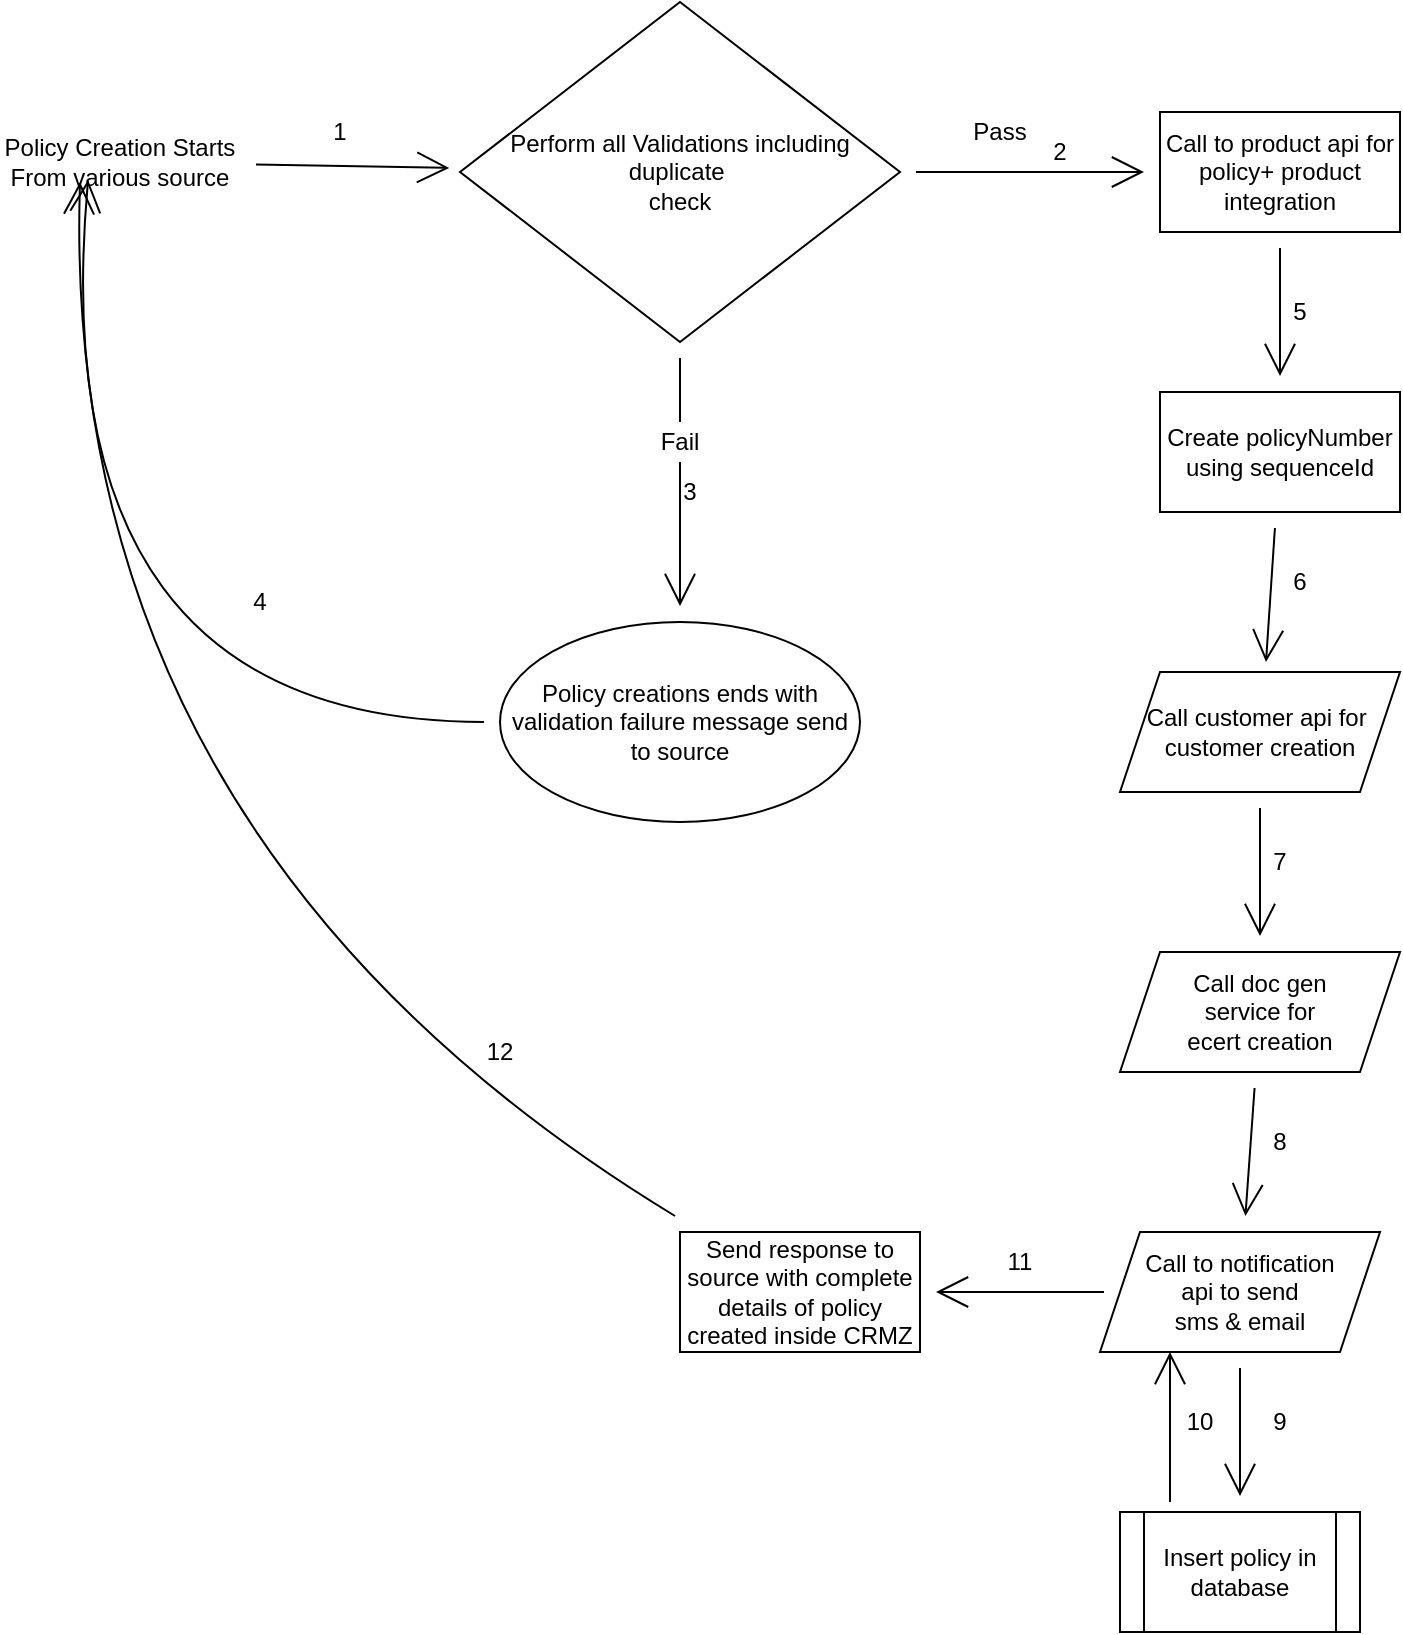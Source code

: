 <mxfile version="15.4.3" type="device"><diagram id="6sd-pCpY3UBdQKZXjeR1" name="Policy-Flow"><mxGraphModel dx="1553" dy="607" grid="1" gridSize="10" guides="1" tooltips="1" connect="1" arrows="1" fold="1" page="1" pageScale="1" pageWidth="850" pageHeight="1100" math="0" shadow="0"><root><mxCell id="0"/><mxCell id="1" parent="0"/><mxCell id="Y9Bzm1Q9FN31LMJPw5lC-3" value="" style="edgeStyle=none;curved=1;rounded=0;orthogonalLoop=1;jettySize=auto;html=1;endArrow=open;startSize=14;endSize=14;sourcePerimeterSpacing=8;targetPerimeterSpacing=8;" parent="1" source="Y9Bzm1Q9FN31LMJPw5lC-1" target="Y9Bzm1Q9FN31LMJPw5lC-2" edge="1"><mxGeometry relative="1" as="geometry"/></mxCell><mxCell id="Y9Bzm1Q9FN31LMJPw5lC-1" value="Policy Creation Starts&lt;br&gt;From various source" style="text;html=1;strokeColor=none;fillColor=none;align=center;verticalAlign=middle;whiteSpace=wrap;rounded=0;hachureGap=4;pointerEvents=0;" parent="1" vertex="1"><mxGeometry x="60" y="170" width="120" height="20" as="geometry"/></mxCell><mxCell id="Y9Bzm1Q9FN31LMJPw5lC-5" value="" style="edgeStyle=none;curved=1;rounded=0;orthogonalLoop=1;jettySize=auto;html=1;endArrow=open;startSize=14;endSize=14;sourcePerimeterSpacing=8;targetPerimeterSpacing=8;" parent="1" source="Y9Bzm1Q9FN31LMJPw5lC-2" target="Y9Bzm1Q9FN31LMJPw5lC-4" edge="1"><mxGeometry relative="1" as="geometry"/></mxCell><mxCell id="Y9Bzm1Q9FN31LMJPw5lC-8" value="" style="edgeStyle=none;curved=1;rounded=0;orthogonalLoop=1;jettySize=auto;html=1;endArrow=open;startSize=14;endSize=14;targetPerimeterSpacing=8;startArrow=none;" parent="1" source="Y9Bzm1Q9FN31LMJPw5lC-9" target="Y9Bzm1Q9FN31LMJPw5lC-7" edge="1"><mxGeometry relative="1" as="geometry"/></mxCell><mxCell id="Y9Bzm1Q9FN31LMJPw5lC-2" value="Perform all Validations including duplicate&amp;nbsp;&lt;br&gt;check" style="rhombus;whiteSpace=wrap;html=1;hachureGap=4;pointerEvents=0;" parent="1" vertex="1"><mxGeometry x="290" y="100" width="220" height="170" as="geometry"/></mxCell><mxCell id="Y9Bzm1Q9FN31LMJPw5lC-12" value="" style="edgeStyle=none;curved=1;rounded=0;orthogonalLoop=1;jettySize=auto;html=1;endArrow=open;startSize=14;endSize=14;sourcePerimeterSpacing=8;targetPerimeterSpacing=8;" parent="1" source="Y9Bzm1Q9FN31LMJPw5lC-4" target="Y9Bzm1Q9FN31LMJPw5lC-11" edge="1"><mxGeometry relative="1" as="geometry"/></mxCell><mxCell id="Y9Bzm1Q9FN31LMJPw5lC-4" value="Call to product api for policy+ product integration" style="whiteSpace=wrap;html=1;hachureGap=4;" parent="1" vertex="1"><mxGeometry x="640" y="155" width="120" height="60" as="geometry"/></mxCell><mxCell id="Y9Bzm1Q9FN31LMJPw5lC-6" value="Pass" style="text;html=1;strokeColor=none;fillColor=none;align=center;verticalAlign=middle;whiteSpace=wrap;rounded=0;hachureGap=4;pointerEvents=0;" parent="1" vertex="1"><mxGeometry x="540" y="155" width="40" height="20" as="geometry"/></mxCell><mxCell id="Y9Bzm1Q9FN31LMJPw5lC-15" style="edgeStyle=none;curved=1;rounded=0;orthogonalLoop=1;jettySize=auto;html=1;entryX=0.367;entryY=0.95;entryDx=0;entryDy=0;entryPerimeter=0;endArrow=open;startSize=14;endSize=14;sourcePerimeterSpacing=8;targetPerimeterSpacing=8;" parent="1" source="Y9Bzm1Q9FN31LMJPw5lC-7" target="Y9Bzm1Q9FN31LMJPw5lC-1" edge="1"><mxGeometry relative="1" as="geometry"><Array as="points"><mxPoint x="80" y="460"/></Array></mxGeometry></mxCell><mxCell id="Y9Bzm1Q9FN31LMJPw5lC-7" value="Policy creations ends with validation failure message send to source" style="ellipse;whiteSpace=wrap;html=1;hachureGap=4;" parent="1" vertex="1"><mxGeometry x="310" y="410" width="180" height="100" as="geometry"/></mxCell><mxCell id="Y9Bzm1Q9FN31LMJPw5lC-9" value="Fail" style="text;html=1;strokeColor=none;fillColor=none;align=center;verticalAlign=middle;whiteSpace=wrap;rounded=0;hachureGap=4;pointerEvents=0;" parent="1" vertex="1"><mxGeometry x="380" y="310" width="40" height="20" as="geometry"/></mxCell><mxCell id="Y9Bzm1Q9FN31LMJPw5lC-10" value="" style="edgeStyle=none;curved=1;rounded=0;orthogonalLoop=1;jettySize=auto;html=1;endArrow=none;startSize=14;endSize=14;sourcePerimeterSpacing=8;" parent="1" source="Y9Bzm1Q9FN31LMJPw5lC-2" target="Y9Bzm1Q9FN31LMJPw5lC-9" edge="1"><mxGeometry relative="1" as="geometry"><mxPoint x="400" y="278" as="sourcePoint"/><mxPoint x="400" y="397" as="targetPoint"/></mxGeometry></mxCell><mxCell id="Y9Bzm1Q9FN31LMJPw5lC-14" value="" style="edgeStyle=none;curved=1;rounded=0;orthogonalLoop=1;jettySize=auto;html=1;endArrow=open;startSize=14;endSize=14;sourcePerimeterSpacing=8;targetPerimeterSpacing=8;" parent="1" source="Y9Bzm1Q9FN31LMJPw5lC-11" edge="1"><mxGeometry relative="1" as="geometry"><mxPoint x="693" y="430" as="targetPoint"/></mxGeometry></mxCell><mxCell id="Y9Bzm1Q9FN31LMJPw5lC-11" value="Create policyNumber&lt;br&gt;using sequenceId" style="whiteSpace=wrap;html=1;hachureGap=4;" parent="1" vertex="1"><mxGeometry x="640" y="295" width="120" height="60" as="geometry"/></mxCell><mxCell id="Y9Bzm1Q9FN31LMJPw5lC-17" value="" style="edgeStyle=none;curved=1;rounded=0;orthogonalLoop=1;jettySize=auto;html=1;endArrow=open;startSize=14;endSize=14;sourcePerimeterSpacing=8;targetPerimeterSpacing=8;" parent="1" source="Y9Bzm1Q9FN31LMJPw5lC-13" target="Y9Bzm1Q9FN31LMJPw5lC-16" edge="1"><mxGeometry relative="1" as="geometry"/></mxCell><mxCell id="Y9Bzm1Q9FN31LMJPw5lC-13" value="Call customer api for&amp;nbsp;&lt;br&gt;customer creation" style="shape=parallelogram;perimeter=parallelogramPerimeter;whiteSpace=wrap;html=1;fixedSize=1;hachureGap=4;" parent="1" vertex="1"><mxGeometry x="620" y="435" width="140" height="60" as="geometry"/></mxCell><mxCell id="Y9Bzm1Q9FN31LMJPw5lC-19" value="" style="edgeStyle=none;curved=1;rounded=0;orthogonalLoop=1;jettySize=auto;html=1;endArrow=open;startSize=14;endSize=14;sourcePerimeterSpacing=8;targetPerimeterSpacing=8;" parent="1" source="Y9Bzm1Q9FN31LMJPw5lC-16" target="Y9Bzm1Q9FN31LMJPw5lC-18" edge="1"><mxGeometry relative="1" as="geometry"/></mxCell><mxCell id="Y9Bzm1Q9FN31LMJPw5lC-16" value="Call doc gen &lt;br&gt;service for &lt;br&gt;ecert creation" style="shape=parallelogram;perimeter=parallelogramPerimeter;whiteSpace=wrap;html=1;fixedSize=1;hachureGap=4;" parent="1" vertex="1"><mxGeometry x="620" y="575" width="140" height="60" as="geometry"/></mxCell><mxCell id="Y9Bzm1Q9FN31LMJPw5lC-23" value="" style="edgeStyle=none;curved=1;rounded=0;orthogonalLoop=1;jettySize=auto;html=1;endArrow=open;startSize=14;endSize=14;sourcePerimeterSpacing=8;targetPerimeterSpacing=8;" parent="1" source="Y9Bzm1Q9FN31LMJPw5lC-18" target="Y9Bzm1Q9FN31LMJPw5lC-22" edge="1"><mxGeometry relative="1" as="geometry"/></mxCell><mxCell id="Y9Bzm1Q9FN31LMJPw5lC-26" value="" style="edgeStyle=none;curved=1;rounded=0;orthogonalLoop=1;jettySize=auto;html=1;endArrow=open;startSize=14;endSize=14;sourcePerimeterSpacing=8;targetPerimeterSpacing=8;" parent="1" source="Y9Bzm1Q9FN31LMJPw5lC-18" target="Y9Bzm1Q9FN31LMJPw5lC-25" edge="1"><mxGeometry relative="1" as="geometry"/></mxCell><mxCell id="Y9Bzm1Q9FN31LMJPw5lC-18" value="Call to notification &lt;br&gt;api to send &lt;br&gt;sms &amp;amp; email" style="shape=parallelogram;perimeter=parallelogramPerimeter;whiteSpace=wrap;html=1;fixedSize=1;hachureGap=4;" parent="1" vertex="1"><mxGeometry x="610" y="715" width="140" height="60" as="geometry"/></mxCell><mxCell id="Y9Bzm1Q9FN31LMJPw5lC-24" style="edgeStyle=none;curved=1;rounded=0;orthogonalLoop=1;jettySize=auto;html=1;entryX=0.25;entryY=1;entryDx=0;entryDy=0;endArrow=open;startSize=14;endSize=14;sourcePerimeterSpacing=8;targetPerimeterSpacing=8;" parent="1" target="Y9Bzm1Q9FN31LMJPw5lC-18" edge="1"><mxGeometry relative="1" as="geometry"><mxPoint x="645" y="850" as="sourcePoint"/></mxGeometry></mxCell><mxCell id="Y9Bzm1Q9FN31LMJPw5lC-22" value="Insert policy in database" style="shape=process;whiteSpace=wrap;html=1;backgroundOutline=1;hachureGap=4;" parent="1" vertex="1"><mxGeometry x="620" y="855" width="120" height="60" as="geometry"/></mxCell><mxCell id="Y9Bzm1Q9FN31LMJPw5lC-27" style="edgeStyle=none;curved=1;rounded=0;orthogonalLoop=1;jettySize=auto;html=1;endArrow=open;startSize=14;endSize=14;sourcePerimeterSpacing=8;targetPerimeterSpacing=8;" parent="1" source="Y9Bzm1Q9FN31LMJPw5lC-25" edge="1"><mxGeometry relative="1" as="geometry"><mxPoint x="100" y="190" as="targetPoint"/><Array as="points"><mxPoint x="90" y="520"/></Array></mxGeometry></mxCell><mxCell id="Y9Bzm1Q9FN31LMJPw5lC-25" value="Send response to source with complete details of policy created inside CRMZ" style="whiteSpace=wrap;html=1;hachureGap=4;" parent="1" vertex="1"><mxGeometry x="400" y="715" width="120" height="60" as="geometry"/></mxCell><mxCell id="Y9Bzm1Q9FN31LMJPw5lC-28" value="1" style="text;html=1;strokeColor=none;fillColor=none;align=center;verticalAlign=middle;whiteSpace=wrap;rounded=0;hachureGap=4;pointerEvents=0;" parent="1" vertex="1"><mxGeometry x="210" y="155" width="40" height="20" as="geometry"/></mxCell><mxCell id="Y9Bzm1Q9FN31LMJPw5lC-29" value="3" style="text;html=1;strokeColor=none;fillColor=none;align=center;verticalAlign=middle;whiteSpace=wrap;rounded=0;hachureGap=4;pointerEvents=0;" parent="1" vertex="1"><mxGeometry x="385" y="335" width="40" height="20" as="geometry"/></mxCell><mxCell id="Y9Bzm1Q9FN31LMJPw5lC-30" value="2" style="text;html=1;strokeColor=none;fillColor=none;align=center;verticalAlign=middle;whiteSpace=wrap;rounded=0;hachureGap=4;pointerEvents=0;" parent="1" vertex="1"><mxGeometry x="570" y="165" width="40" height="20" as="geometry"/></mxCell><mxCell id="Y9Bzm1Q9FN31LMJPw5lC-33" value="8" style="text;html=1;strokeColor=none;fillColor=none;align=center;verticalAlign=middle;whiteSpace=wrap;rounded=0;hachureGap=4;pointerEvents=0;" parent="1" vertex="1"><mxGeometry x="680" y="660" width="40" height="20" as="geometry"/></mxCell><mxCell id="Y9Bzm1Q9FN31LMJPw5lC-34" value="7" style="text;html=1;strokeColor=none;fillColor=none;align=center;verticalAlign=middle;whiteSpace=wrap;rounded=0;hachureGap=4;pointerEvents=0;" parent="1" vertex="1"><mxGeometry x="680" y="520" width="40" height="20" as="geometry"/></mxCell><mxCell id="Y9Bzm1Q9FN31LMJPw5lC-35" value="6" style="text;html=1;strokeColor=none;fillColor=none;align=center;verticalAlign=middle;whiteSpace=wrap;rounded=0;hachureGap=4;pointerEvents=0;" parent="1" vertex="1"><mxGeometry x="690" y="380" width="40" height="20" as="geometry"/></mxCell><mxCell id="Y9Bzm1Q9FN31LMJPw5lC-36" value="5" style="text;html=1;strokeColor=none;fillColor=none;align=center;verticalAlign=middle;whiteSpace=wrap;rounded=0;hachureGap=4;pointerEvents=0;" parent="1" vertex="1"><mxGeometry x="690" y="245" width="40" height="20" as="geometry"/></mxCell><mxCell id="Y9Bzm1Q9FN31LMJPw5lC-43" value="12" style="text;html=1;strokeColor=none;fillColor=none;align=center;verticalAlign=middle;whiteSpace=wrap;rounded=0;hachureGap=4;pointerEvents=0;" parent="1" vertex="1"><mxGeometry x="290" y="615" width="40" height="20" as="geometry"/></mxCell><mxCell id="Y9Bzm1Q9FN31LMJPw5lC-44" value="9" style="text;html=1;strokeColor=none;fillColor=none;align=center;verticalAlign=middle;whiteSpace=wrap;rounded=0;hachureGap=4;pointerEvents=0;" parent="1" vertex="1"><mxGeometry x="680" y="800" width="40" height="20" as="geometry"/></mxCell><mxCell id="Y9Bzm1Q9FN31LMJPw5lC-45" value="11" style="text;html=1;strokeColor=none;fillColor=none;align=center;verticalAlign=middle;whiteSpace=wrap;rounded=0;hachureGap=4;pointerEvents=0;" parent="1" vertex="1"><mxGeometry x="550" y="720" width="40" height="20" as="geometry"/></mxCell><mxCell id="Y9Bzm1Q9FN31LMJPw5lC-47" value="4" style="text;html=1;strokeColor=none;fillColor=none;align=center;verticalAlign=middle;whiteSpace=wrap;rounded=0;hachureGap=4;pointerEvents=0;" parent="1" vertex="1"><mxGeometry x="170" y="390" width="40" height="20" as="geometry"/></mxCell><mxCell id="Y9Bzm1Q9FN31LMJPw5lC-48" value="10" style="text;html=1;strokeColor=none;fillColor=none;align=center;verticalAlign=middle;whiteSpace=wrap;rounded=0;hachureGap=4;pointerEvents=0;" parent="1" vertex="1"><mxGeometry x="640" y="800" width="40" height="20" as="geometry"/></mxCell></root></mxGraphModel></diagram></mxfile>